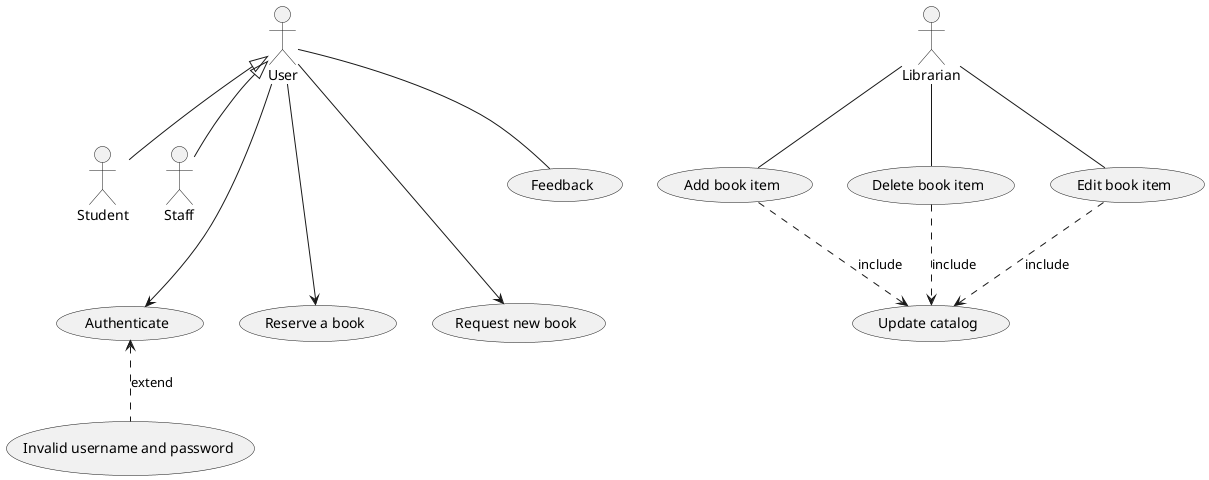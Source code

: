 @startuml
:User: <|-- :Student:
:User: <|-- :Staff:

:User: ---> (Authenticate)
:User: ---> (Reserve a book)
:User: ---> (Request new book)
(Authenticate) <.. (Invalid username and password) : extend

:Librarian: -- (Add book item)
:Librarian: -- (Delete book item)
:Librarian: -- (Edit book item)

(Add book item) ..> (Update catalog) :include
(Delete book item) ..> (Update catalog) :include
(Edit book item) ..> (Update catalog) :include

:User: -- (Feedback)



@enduml